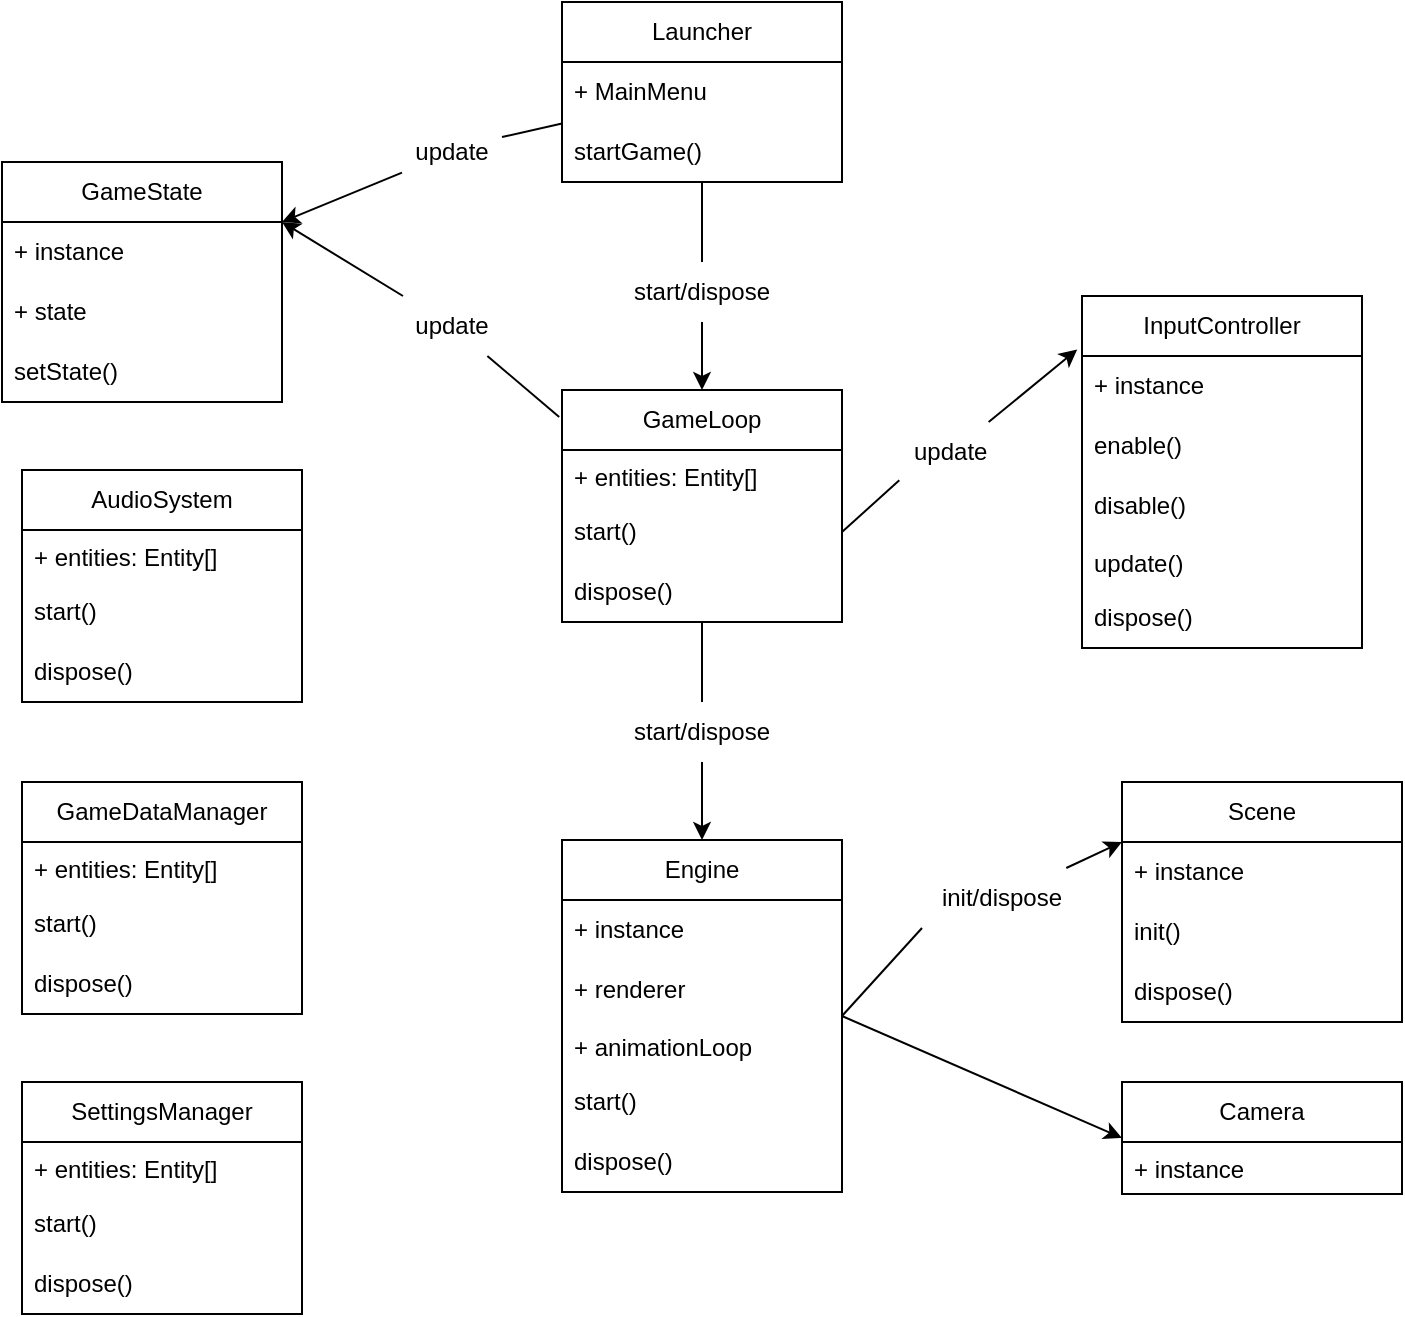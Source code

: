 <mxfile>
    <diagram id="bjC7a6pU_ownfl1sSNJc" name="Page-1">
        <mxGraphModel dx="727" dy="492" grid="1" gridSize="10" guides="1" tooltips="1" connect="1" arrows="1" fold="1" page="1" pageScale="1" pageWidth="827" pageHeight="1169" math="0" shadow="0">
            <root>
                <mxCell id="0"/>
                <mxCell id="1" parent="0"/>
                <mxCell id="12" style="edgeStyle=none;html=1;exitX=1;exitY=0.5;exitDx=0;exitDy=0;entryX=0;entryY=0.5;entryDx=0;entryDy=0;" parent="1" source="2" target="11" edge="1">
                    <mxGeometry relative="1" as="geometry"/>
                </mxCell>
                <mxCell id="2" value="Engine" style="swimlane;fontStyle=0;childLayout=stackLayout;horizontal=1;startSize=30;horizontalStack=0;resizeParent=1;resizeParentMax=0;resizeLast=0;collapsible=1;marginBottom=0;whiteSpace=wrap;html=1;" parent="1" vertex="1">
                    <mxGeometry x="310" y="439" width="140" height="176" as="geometry"/>
                </mxCell>
                <mxCell id="83" value="+ instance" style="text;strokeColor=none;fillColor=none;align=left;verticalAlign=middle;spacingLeft=4;spacingRight=4;overflow=hidden;points=[[0,0.5],[1,0.5]];portConstraint=eastwest;rotatable=0;whiteSpace=wrap;html=1;" vertex="1" parent="2">
                    <mxGeometry y="30" width="140" height="30" as="geometry"/>
                </mxCell>
                <mxCell id="13" value="+ renderer" style="text;strokeColor=none;fillColor=none;align=left;verticalAlign=middle;spacingLeft=4;spacingRight=4;overflow=hidden;points=[[0,0.5],[1,0.5]];portConstraint=eastwest;rotatable=0;whiteSpace=wrap;html=1;" parent="2" vertex="1">
                    <mxGeometry y="60" width="140" height="30" as="geometry"/>
                </mxCell>
                <mxCell id="42" value="+ animationLoop" style="text;strokeColor=none;fillColor=none;align=left;verticalAlign=top;spacingLeft=4;spacingRight=4;overflow=hidden;rotatable=0;points=[[0,0.5],[1,0.5]];portConstraint=eastwest;whiteSpace=wrap;html=1;" vertex="1" parent="2">
                    <mxGeometry y="90" width="140" height="26" as="geometry"/>
                </mxCell>
                <mxCell id="14" value="start()" style="text;strokeColor=none;fillColor=none;align=left;verticalAlign=middle;spacingLeft=4;spacingRight=4;overflow=hidden;points=[[0,0.5],[1,0.5]];portConstraint=eastwest;rotatable=0;whiteSpace=wrap;html=1;" parent="2" vertex="1">
                    <mxGeometry y="116" width="140" height="30" as="geometry"/>
                </mxCell>
                <mxCell id="15" value="dispose()" style="text;strokeColor=none;fillColor=none;align=left;verticalAlign=middle;spacingLeft=4;spacingRight=4;overflow=hidden;points=[[0,0.5],[1,0.5]];portConstraint=eastwest;rotatable=0;whiteSpace=wrap;html=1;" parent="2" vertex="1">
                    <mxGeometry y="146" width="140" height="30" as="geometry"/>
                </mxCell>
                <mxCell id="6" value="Scene" style="swimlane;fontStyle=0;childLayout=stackLayout;horizontal=1;startSize=30;horizontalStack=0;resizeParent=1;resizeParentMax=0;resizeLast=0;collapsible=1;marginBottom=0;whiteSpace=wrap;html=1;" parent="1" vertex="1">
                    <mxGeometry x="590" y="410" width="140" height="120" as="geometry"/>
                </mxCell>
                <mxCell id="73" value="+ instance" style="text;strokeColor=none;fillColor=none;align=left;verticalAlign=middle;spacingLeft=4;spacingRight=4;overflow=hidden;points=[[0,0.5],[1,0.5]];portConstraint=eastwest;rotatable=0;whiteSpace=wrap;html=1;" vertex="1" parent="6">
                    <mxGeometry y="30" width="140" height="30" as="geometry"/>
                </mxCell>
                <mxCell id="84" value="init()" style="text;strokeColor=none;fillColor=none;align=left;verticalAlign=middle;spacingLeft=4;spacingRight=4;overflow=hidden;points=[[0,0.5],[1,0.5]];portConstraint=eastwest;rotatable=0;whiteSpace=wrap;html=1;" vertex="1" parent="6">
                    <mxGeometry y="60" width="140" height="30" as="geometry"/>
                </mxCell>
                <mxCell id="16" value="dispose()" style="text;strokeColor=none;fillColor=none;align=left;verticalAlign=middle;spacingLeft=4;spacingRight=4;overflow=hidden;points=[[0,0.5],[1,0.5]];portConstraint=eastwest;rotatable=0;whiteSpace=wrap;html=1;" parent="6" vertex="1">
                    <mxGeometry y="90" width="140" height="30" as="geometry"/>
                </mxCell>
                <mxCell id="11" value="Camera" style="swimlane;fontStyle=0;childLayout=stackLayout;horizontal=1;startSize=30;horizontalStack=0;resizeParent=1;resizeParentMax=0;resizeLast=0;collapsible=1;marginBottom=0;whiteSpace=wrap;html=1;" parent="1" vertex="1">
                    <mxGeometry x="590" y="560" width="140" height="56" as="geometry"/>
                </mxCell>
                <mxCell id="70" value="+ instance" style="text;strokeColor=none;fillColor=none;align=left;verticalAlign=top;spacingLeft=4;spacingRight=4;overflow=hidden;rotatable=0;points=[[0,0.5],[1,0.5]];portConstraint=eastwest;whiteSpace=wrap;html=1;" vertex="1" parent="11">
                    <mxGeometry y="30" width="140" height="26" as="geometry"/>
                </mxCell>
                <mxCell id="26" style="edgeStyle=none;html=1;entryX=1;entryY=0.25;entryDx=0;entryDy=0;startArrow=none;" parent="1" source="58" target="21" edge="1">
                    <mxGeometry relative="1" as="geometry">
                        <mxPoint x="180" y="150" as="targetPoint"/>
                    </mxGeometry>
                </mxCell>
                <mxCell id="37" style="edgeStyle=none;html=1;entryX=0.5;entryY=0;entryDx=0;entryDy=0;startArrow=none;" parent="1" source="56" target="27" edge="1">
                    <mxGeometry relative="1" as="geometry"/>
                </mxCell>
                <mxCell id="17" value="Launcher" style="swimlane;fontStyle=0;childLayout=stackLayout;horizontal=1;startSize=30;horizontalStack=0;resizeParent=1;resizeParentMax=0;resizeLast=0;collapsible=1;marginBottom=0;whiteSpace=wrap;html=1;" parent="1" vertex="1">
                    <mxGeometry x="310" y="20" width="140" height="90" as="geometry"/>
                </mxCell>
                <mxCell id="18" value="+ MainMenu" style="text;strokeColor=none;fillColor=none;align=left;verticalAlign=middle;spacingLeft=4;spacingRight=4;overflow=hidden;points=[[0,0.5],[1,0.5]];portConstraint=eastwest;rotatable=0;whiteSpace=wrap;html=1;" parent="17" vertex="1">
                    <mxGeometry y="30" width="140" height="30" as="geometry"/>
                </mxCell>
                <mxCell id="19" value="startGame()" style="text;strokeColor=none;fillColor=none;align=left;verticalAlign=middle;spacingLeft=4;spacingRight=4;overflow=hidden;points=[[0,0.5],[1,0.5]];portConstraint=eastwest;rotatable=0;whiteSpace=wrap;html=1;" parent="17" vertex="1">
                    <mxGeometry y="60" width="140" height="30" as="geometry"/>
                </mxCell>
                <mxCell id="21" value="GameState" style="swimlane;fontStyle=0;childLayout=stackLayout;horizontal=1;startSize=30;horizontalStack=0;resizeParent=1;resizeParentMax=0;resizeLast=0;collapsible=1;marginBottom=0;whiteSpace=wrap;html=1;" parent="1" vertex="1">
                    <mxGeometry x="30" y="100" width="140" height="120" as="geometry"/>
                </mxCell>
                <mxCell id="81" value="+ instance" style="text;strokeColor=none;fillColor=none;align=left;verticalAlign=middle;spacingLeft=4;spacingRight=4;overflow=hidden;points=[[0,0.5],[1,0.5]];portConstraint=eastwest;rotatable=0;whiteSpace=wrap;html=1;" vertex="1" parent="21">
                    <mxGeometry y="30" width="140" height="30" as="geometry"/>
                </mxCell>
                <mxCell id="36" value="+ state" style="text;strokeColor=none;fillColor=none;align=left;verticalAlign=middle;spacingLeft=4;spacingRight=4;overflow=hidden;points=[[0,0.5],[1,0.5]];portConstraint=eastwest;rotatable=0;whiteSpace=wrap;html=1;" parent="21" vertex="1">
                    <mxGeometry y="60" width="140" height="30" as="geometry"/>
                </mxCell>
                <mxCell id="25" value="setState()" style="text;strokeColor=none;fillColor=none;align=left;verticalAlign=middle;spacingLeft=4;spacingRight=4;overflow=hidden;points=[[0,0.5],[1,0.5]];portConstraint=eastwest;rotatable=0;whiteSpace=wrap;html=1;" parent="21" vertex="1">
                    <mxGeometry y="90" width="140" height="30" as="geometry"/>
                </mxCell>
                <mxCell id="32" style="edgeStyle=none;html=1;entryX=0.5;entryY=0;entryDx=0;entryDy=0;startArrow=none;" parent="1" source="57" target="2" edge="1">
                    <mxGeometry relative="1" as="geometry"/>
                </mxCell>
                <mxCell id="27" value="GameLoop" style="swimlane;fontStyle=0;childLayout=stackLayout;horizontal=1;startSize=30;horizontalStack=0;resizeParent=1;resizeParentMax=0;resizeLast=0;collapsible=1;marginBottom=0;whiteSpace=wrap;html=1;" parent="1" vertex="1">
                    <mxGeometry x="310" y="214" width="140" height="116" as="geometry"/>
                </mxCell>
                <mxCell id="43" value="+ entities: Entity[]" style="text;strokeColor=none;fillColor=none;align=left;verticalAlign=top;spacingLeft=4;spacingRight=4;overflow=hidden;rotatable=0;points=[[0,0.5],[1,0.5]];portConstraint=eastwest;whiteSpace=wrap;html=1;" vertex="1" parent="27">
                    <mxGeometry y="30" width="140" height="26" as="geometry"/>
                </mxCell>
                <mxCell id="29" value="start()" style="text;strokeColor=none;fillColor=none;align=left;verticalAlign=middle;spacingLeft=4;spacingRight=4;overflow=hidden;points=[[0,0.5],[1,0.5]];portConstraint=eastwest;rotatable=0;whiteSpace=wrap;html=1;" parent="27" vertex="1">
                    <mxGeometry y="56" width="140" height="30" as="geometry"/>
                </mxCell>
                <mxCell id="30" value="dispose()" style="text;strokeColor=none;fillColor=none;align=left;verticalAlign=middle;spacingLeft=4;spacingRight=4;overflow=hidden;points=[[0,0.5],[1,0.5]];portConstraint=eastwest;rotatable=0;whiteSpace=wrap;html=1;" parent="27" vertex="1">
                    <mxGeometry y="86" width="140" height="30" as="geometry"/>
                </mxCell>
                <mxCell id="33" value="InputController" style="swimlane;fontStyle=0;childLayout=stackLayout;horizontal=1;startSize=30;horizontalStack=0;resizeParent=1;resizeParentMax=0;resizeLast=0;collapsible=1;marginBottom=0;whiteSpace=wrap;html=1;" parent="1" vertex="1">
                    <mxGeometry x="570" y="167" width="140" height="176" as="geometry"/>
                </mxCell>
                <mxCell id="82" value="+ instance" style="text;strokeColor=none;fillColor=none;align=left;verticalAlign=middle;spacingLeft=4;spacingRight=4;overflow=hidden;points=[[0,0.5],[1,0.5]];portConstraint=eastwest;rotatable=0;whiteSpace=wrap;html=1;" vertex="1" parent="33">
                    <mxGeometry y="30" width="140" height="30" as="geometry"/>
                </mxCell>
                <mxCell id="38" value="enable()" style="text;strokeColor=none;fillColor=none;align=left;verticalAlign=middle;spacingLeft=4;spacingRight=4;overflow=hidden;points=[[0,0.5],[1,0.5]];portConstraint=eastwest;rotatable=0;whiteSpace=wrap;html=1;" parent="33" vertex="1">
                    <mxGeometry y="60" width="140" height="30" as="geometry"/>
                </mxCell>
                <mxCell id="39" value="disable()" style="text;strokeColor=none;fillColor=none;align=left;verticalAlign=middle;spacingLeft=4;spacingRight=4;overflow=hidden;points=[[0,0.5],[1,0.5]];portConstraint=eastwest;rotatable=0;whiteSpace=wrap;html=1;" parent="33" vertex="1">
                    <mxGeometry y="90" width="140" height="30" as="geometry"/>
                </mxCell>
                <mxCell id="40" value="update()" style="text;strokeColor=none;fillColor=none;align=left;verticalAlign=top;spacingLeft=4;spacingRight=4;overflow=hidden;rotatable=0;points=[[0,0.5],[1,0.5]];portConstraint=eastwest;whiteSpace=wrap;html=1;" vertex="1" parent="33">
                    <mxGeometry y="120" width="140" height="26" as="geometry"/>
                </mxCell>
                <mxCell id="34" value="dispose()" style="text;strokeColor=none;fillColor=none;align=left;verticalAlign=middle;spacingLeft=4;spacingRight=4;overflow=hidden;points=[[0,0.5],[1,0.5]];portConstraint=eastwest;rotatable=0;whiteSpace=wrap;html=1;" parent="33" vertex="1">
                    <mxGeometry y="146" width="140" height="30" as="geometry"/>
                </mxCell>
                <mxCell id="44" value="AudioSystem" style="swimlane;fontStyle=0;childLayout=stackLayout;horizontal=1;startSize=30;horizontalStack=0;resizeParent=1;resizeParentMax=0;resizeLast=0;collapsible=1;marginBottom=0;whiteSpace=wrap;html=1;" vertex="1" parent="1">
                    <mxGeometry x="40" y="254" width="140" height="116" as="geometry"/>
                </mxCell>
                <mxCell id="45" value="+ entities: Entity[]" style="text;strokeColor=none;fillColor=none;align=left;verticalAlign=top;spacingLeft=4;spacingRight=4;overflow=hidden;rotatable=0;points=[[0,0.5],[1,0.5]];portConstraint=eastwest;whiteSpace=wrap;html=1;" vertex="1" parent="44">
                    <mxGeometry y="30" width="140" height="26" as="geometry"/>
                </mxCell>
                <mxCell id="46" value="start()" style="text;strokeColor=none;fillColor=none;align=left;verticalAlign=middle;spacingLeft=4;spacingRight=4;overflow=hidden;points=[[0,0.5],[1,0.5]];portConstraint=eastwest;rotatable=0;whiteSpace=wrap;html=1;" vertex="1" parent="44">
                    <mxGeometry y="56" width="140" height="30" as="geometry"/>
                </mxCell>
                <mxCell id="47" value="dispose()" style="text;strokeColor=none;fillColor=none;align=left;verticalAlign=middle;spacingLeft=4;spacingRight=4;overflow=hidden;points=[[0,0.5],[1,0.5]];portConstraint=eastwest;rotatable=0;whiteSpace=wrap;html=1;" vertex="1" parent="44">
                    <mxGeometry y="86" width="140" height="30" as="geometry"/>
                </mxCell>
                <mxCell id="48" value="GameDataManager" style="swimlane;fontStyle=0;childLayout=stackLayout;horizontal=1;startSize=30;horizontalStack=0;resizeParent=1;resizeParentMax=0;resizeLast=0;collapsible=1;marginBottom=0;whiteSpace=wrap;html=1;" vertex="1" parent="1">
                    <mxGeometry x="40" y="410" width="140" height="116" as="geometry"/>
                </mxCell>
                <mxCell id="49" value="+ entities: Entity[]" style="text;strokeColor=none;fillColor=none;align=left;verticalAlign=top;spacingLeft=4;spacingRight=4;overflow=hidden;rotatable=0;points=[[0,0.5],[1,0.5]];portConstraint=eastwest;whiteSpace=wrap;html=1;" vertex="1" parent="48">
                    <mxGeometry y="30" width="140" height="26" as="geometry"/>
                </mxCell>
                <mxCell id="50" value="start()" style="text;strokeColor=none;fillColor=none;align=left;verticalAlign=middle;spacingLeft=4;spacingRight=4;overflow=hidden;points=[[0,0.5],[1,0.5]];portConstraint=eastwest;rotatable=0;whiteSpace=wrap;html=1;" vertex="1" parent="48">
                    <mxGeometry y="56" width="140" height="30" as="geometry"/>
                </mxCell>
                <mxCell id="51" value="dispose()" style="text;strokeColor=none;fillColor=none;align=left;verticalAlign=middle;spacingLeft=4;spacingRight=4;overflow=hidden;points=[[0,0.5],[1,0.5]];portConstraint=eastwest;rotatable=0;whiteSpace=wrap;html=1;" vertex="1" parent="48">
                    <mxGeometry y="86" width="140" height="30" as="geometry"/>
                </mxCell>
                <mxCell id="52" value="SettingsManager" style="swimlane;fontStyle=0;childLayout=stackLayout;horizontal=1;startSize=30;horizontalStack=0;resizeParent=1;resizeParentMax=0;resizeLast=0;collapsible=1;marginBottom=0;whiteSpace=wrap;html=1;" vertex="1" parent="1">
                    <mxGeometry x="40" y="560" width="140" height="116" as="geometry"/>
                </mxCell>
                <mxCell id="53" value="+ entities: Entity[]" style="text;strokeColor=none;fillColor=none;align=left;verticalAlign=top;spacingLeft=4;spacingRight=4;overflow=hidden;rotatable=0;points=[[0,0.5],[1,0.5]];portConstraint=eastwest;whiteSpace=wrap;html=1;" vertex="1" parent="52">
                    <mxGeometry y="30" width="140" height="26" as="geometry"/>
                </mxCell>
                <mxCell id="54" value="start()" style="text;strokeColor=none;fillColor=none;align=left;verticalAlign=middle;spacingLeft=4;spacingRight=4;overflow=hidden;points=[[0,0.5],[1,0.5]];portConstraint=eastwest;rotatable=0;whiteSpace=wrap;html=1;" vertex="1" parent="52">
                    <mxGeometry y="56" width="140" height="30" as="geometry"/>
                </mxCell>
                <mxCell id="55" value="dispose()" style="text;strokeColor=none;fillColor=none;align=left;verticalAlign=middle;spacingLeft=4;spacingRight=4;overflow=hidden;points=[[0,0.5],[1,0.5]];portConstraint=eastwest;rotatable=0;whiteSpace=wrap;html=1;" vertex="1" parent="52">
                    <mxGeometry y="86" width="140" height="30" as="geometry"/>
                </mxCell>
                <mxCell id="59" value="" style="edgeStyle=none;html=1;entryX=1;entryY=0.25;entryDx=0;entryDy=0;endArrow=none;" edge="1" parent="1" source="17" target="58">
                    <mxGeometry relative="1" as="geometry">
                        <mxPoint x="310" y="84.167" as="sourcePoint"/>
                        <mxPoint x="170" y="122.5" as="targetPoint"/>
                    </mxGeometry>
                </mxCell>
                <mxCell id="58" value="update" style="text;html=1;strokeColor=none;fillColor=none;align=center;verticalAlign=middle;whiteSpace=wrap;rounded=0;" vertex="1" parent="1">
                    <mxGeometry x="230" y="80" width="50" height="30" as="geometry"/>
                </mxCell>
                <mxCell id="60" value="" style="edgeStyle=none;html=1;entryX=0.5;entryY=0;entryDx=0;entryDy=0;endArrow=none;" edge="1" parent="1" source="17" target="56">
                    <mxGeometry relative="1" as="geometry">
                        <mxPoint x="380" y="110" as="sourcePoint"/>
                        <mxPoint x="380" y="195" as="targetPoint"/>
                    </mxGeometry>
                </mxCell>
                <mxCell id="56" value="start/dispose" style="text;html=1;strokeColor=none;fillColor=none;align=center;verticalAlign=middle;whiteSpace=wrap;rounded=0;" vertex="1" parent="1">
                    <mxGeometry x="335" y="150" width="90" height="30" as="geometry"/>
                </mxCell>
                <mxCell id="61" value="" style="edgeStyle=none;html=1;entryX=0.5;entryY=0;entryDx=0;entryDy=0;endArrow=none;" edge="1" parent="1" source="27" target="57">
                    <mxGeometry relative="1" as="geometry">
                        <mxPoint x="380" y="311" as="sourcePoint"/>
                        <mxPoint x="380" y="380" as="targetPoint"/>
                    </mxGeometry>
                </mxCell>
                <mxCell id="57" value="start/dispose" style="text;html=1;strokeColor=none;fillColor=none;align=center;verticalAlign=middle;whiteSpace=wrap;rounded=0;" vertex="1" parent="1">
                    <mxGeometry x="335" y="370" width="90" height="30" as="geometry"/>
                </mxCell>
                <mxCell id="64" style="edgeStyle=none;html=1;entryX=1;entryY=0.25;entryDx=0;entryDy=0;startArrow=none;" edge="1" parent="1" source="65" target="21">
                    <mxGeometry relative="1" as="geometry"/>
                </mxCell>
                <mxCell id="66" value="" style="edgeStyle=none;html=1;endArrow=none;exitX=-0.01;exitY=0.116;exitDx=0;exitDy=0;exitPerimeter=0;" edge="1" parent="1" source="27" target="65">
                    <mxGeometry relative="1" as="geometry">
                        <mxPoint x="360.615" y="270" as="sourcePoint"/>
                        <mxPoint x="170" y="122.5" as="targetPoint"/>
                    </mxGeometry>
                </mxCell>
                <mxCell id="65" value="update" style="text;html=1;strokeColor=none;fillColor=none;align=center;verticalAlign=middle;whiteSpace=wrap;rounded=0;" vertex="1" parent="1">
                    <mxGeometry x="210" y="167" width="90" height="30" as="geometry"/>
                </mxCell>
                <mxCell id="68" value="" style="edgeStyle=none;html=1;exitX=1;exitY=0.5;exitDx=0;exitDy=0;endArrow=none;entryX=0;entryY=1;entryDx=0;entryDy=0;" edge="1" parent="1" source="2" target="67">
                    <mxGeometry relative="1" as="geometry">
                        <mxPoint x="450" y="512" as="sourcePoint"/>
                        <mxPoint x="490" y="500" as="targetPoint"/>
                    </mxGeometry>
                </mxCell>
                <mxCell id="69" style="edgeStyle=none;html=1;entryX=0;entryY=0.25;entryDx=0;entryDy=0;" edge="1" parent="1" source="67" target="6">
                    <mxGeometry relative="1" as="geometry"/>
                </mxCell>
                <mxCell id="67" value="init/dispose" style="text;html=1;strokeColor=none;fillColor=none;align=center;verticalAlign=middle;whiteSpace=wrap;rounded=0;" vertex="1" parent="1">
                    <mxGeometry x="490" y="453" width="80" height="30" as="geometry"/>
                </mxCell>
                <mxCell id="79" value="" style="edgeStyle=none;html=1;exitX=1;exitY=0.5;exitDx=0;exitDy=0;endArrow=none;entryX=-0.027;entryY=0.972;entryDx=0;entryDy=0;entryPerimeter=0;" edge="1" parent="1" source="29" target="78">
                    <mxGeometry relative="1" as="geometry">
                        <mxPoint x="571.68" y="183.206" as="targetPoint"/>
                        <mxPoint x="450" y="285" as="sourcePoint"/>
                    </mxGeometry>
                </mxCell>
                <mxCell id="80" style="edgeStyle=none;html=1;entryX=-0.017;entryY=0.152;entryDx=0;entryDy=0;entryPerimeter=0;" edge="1" parent="1" source="78" target="33">
                    <mxGeometry relative="1" as="geometry"/>
                </mxCell>
                <mxCell id="78" value="update" style="text;strokeColor=none;fillColor=none;align=left;verticalAlign=middle;spacingLeft=4;spacingRight=4;overflow=hidden;points=[[0,0.5],[1,0.5]];portConstraint=eastwest;rotatable=0;whiteSpace=wrap;html=1;" vertex="1" parent="1">
                    <mxGeometry x="480" y="230" width="50" height="30" as="geometry"/>
                </mxCell>
            </root>
        </mxGraphModel>
    </diagram>
</mxfile>
